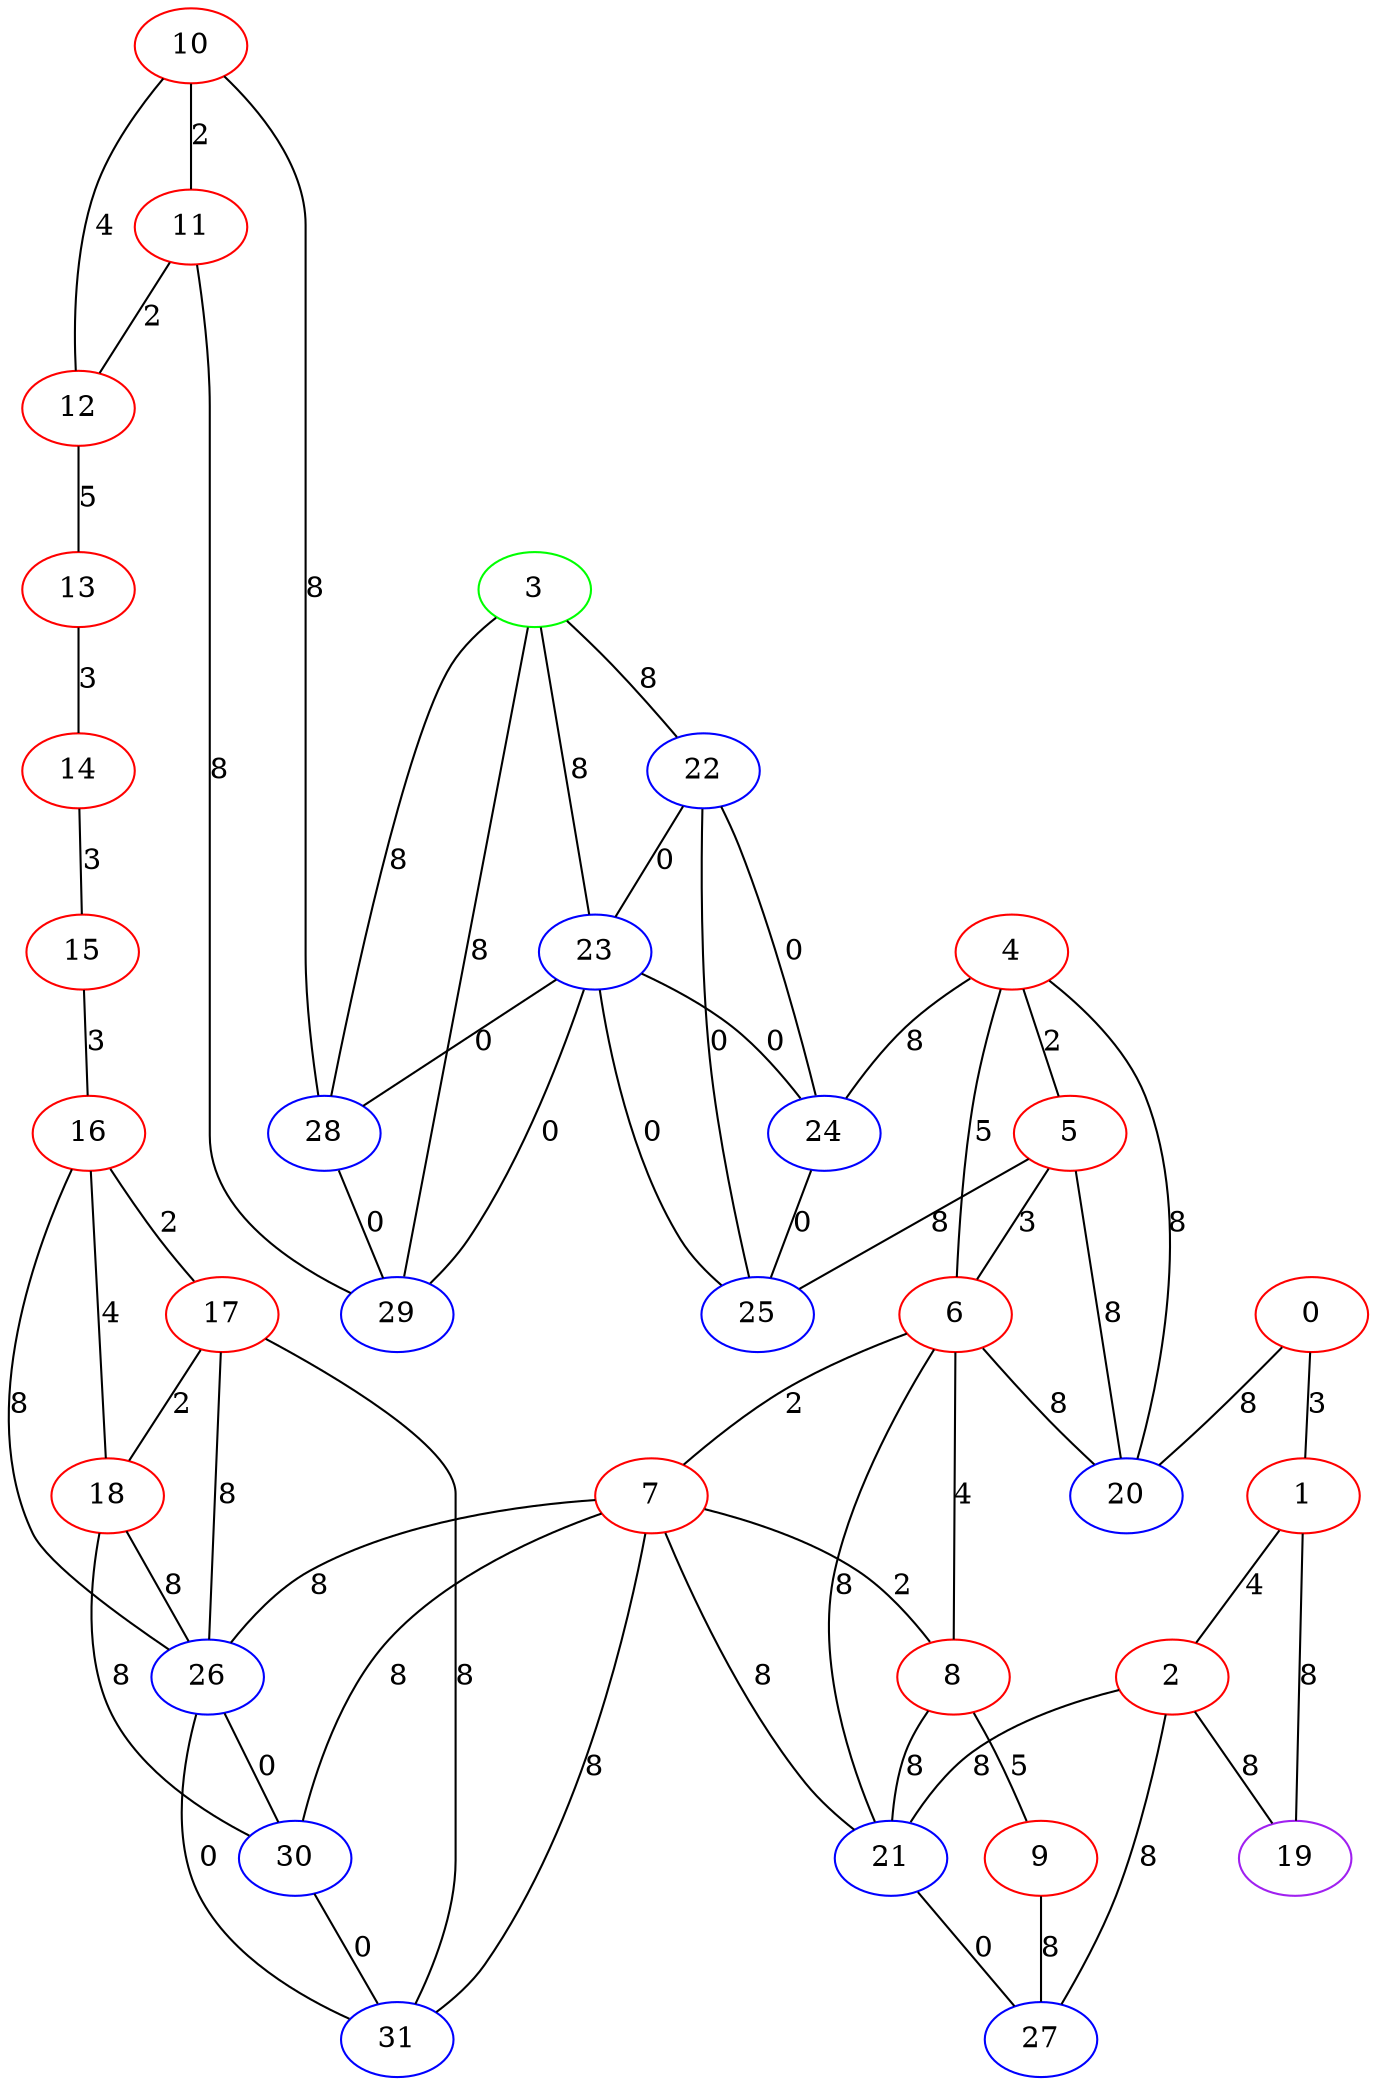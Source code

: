 graph "" {
0 [color=red, weight=1];
1 [color=red, weight=1];
2 [color=red, weight=1];
3 [color=green, weight=2];
4 [color=red, weight=1];
5 [color=red, weight=1];
6 [color=red, weight=1];
7 [color=red, weight=1];
8 [color=red, weight=1];
9 [color=red, weight=1];
10 [color=red, weight=1];
11 [color=red, weight=1];
12 [color=red, weight=1];
13 [color=red, weight=1];
14 [color=red, weight=1];
15 [color=red, weight=1];
16 [color=red, weight=1];
17 [color=red, weight=1];
18 [color=red, weight=1];
19 [color=purple, weight=4];
20 [color=blue, weight=3];
21 [color=blue, weight=3];
22 [color=blue, weight=3];
23 [color=blue, weight=3];
24 [color=blue, weight=3];
25 [color=blue, weight=3];
26 [color=blue, weight=3];
27 [color=blue, weight=3];
28 [color=blue, weight=3];
29 [color=blue, weight=3];
30 [color=blue, weight=3];
31 [color=blue, weight=3];
0 -- 1  [key=0, label=3];
0 -- 20  [key=0, label=8];
1 -- 2  [key=0, label=4];
1 -- 19  [key=0, label=8];
2 -- 27  [key=0, label=8];
2 -- 19  [key=0, label=8];
2 -- 21  [key=0, label=8];
3 -- 28  [key=0, label=8];
3 -- 29  [key=0, label=8];
3 -- 22  [key=0, label=8];
3 -- 23  [key=0, label=8];
4 -- 24  [key=0, label=8];
4 -- 20  [key=0, label=8];
4 -- 5  [key=0, label=2];
4 -- 6  [key=0, label=5];
5 -- 20  [key=0, label=8];
5 -- 6  [key=0, label=3];
5 -- 25  [key=0, label=8];
6 -- 7  [key=0, label=2];
6 -- 8  [key=0, label=4];
6 -- 20  [key=0, label=8];
6 -- 21  [key=0, label=8];
7 -- 8  [key=0, label=2];
7 -- 21  [key=0, label=8];
7 -- 26  [key=0, label=8];
7 -- 30  [key=0, label=8];
7 -- 31  [key=0, label=8];
8 -- 9  [key=0, label=5];
8 -- 21  [key=0, label=8];
9 -- 27  [key=0, label=8];
10 -- 28  [key=0, label=8];
10 -- 11  [key=0, label=2];
10 -- 12  [key=0, label=4];
11 -- 12  [key=0, label=2];
11 -- 29  [key=0, label=8];
12 -- 13  [key=0, label=5];
13 -- 14  [key=0, label=3];
14 -- 15  [key=0, label=3];
15 -- 16  [key=0, label=3];
16 -- 17  [key=0, label=2];
16 -- 18  [key=0, label=4];
16 -- 26  [key=0, label=8];
17 -- 18  [key=0, label=2];
17 -- 26  [key=0, label=8];
17 -- 31  [key=0, label=8];
18 -- 26  [key=0, label=8];
18 -- 30  [key=0, label=8];
21 -- 27  [key=0, label=0];
22 -- 24  [key=0, label=0];
22 -- 25  [key=0, label=0];
22 -- 23  [key=0, label=0];
23 -- 24  [key=0, label=0];
23 -- 25  [key=0, label=0];
23 -- 28  [key=0, label=0];
23 -- 29  [key=0, label=0];
24 -- 25  [key=0, label=0];
26 -- 30  [key=0, label=0];
26 -- 31  [key=0, label=0];
28 -- 29  [key=0, label=0];
30 -- 31  [key=0, label=0];
}
